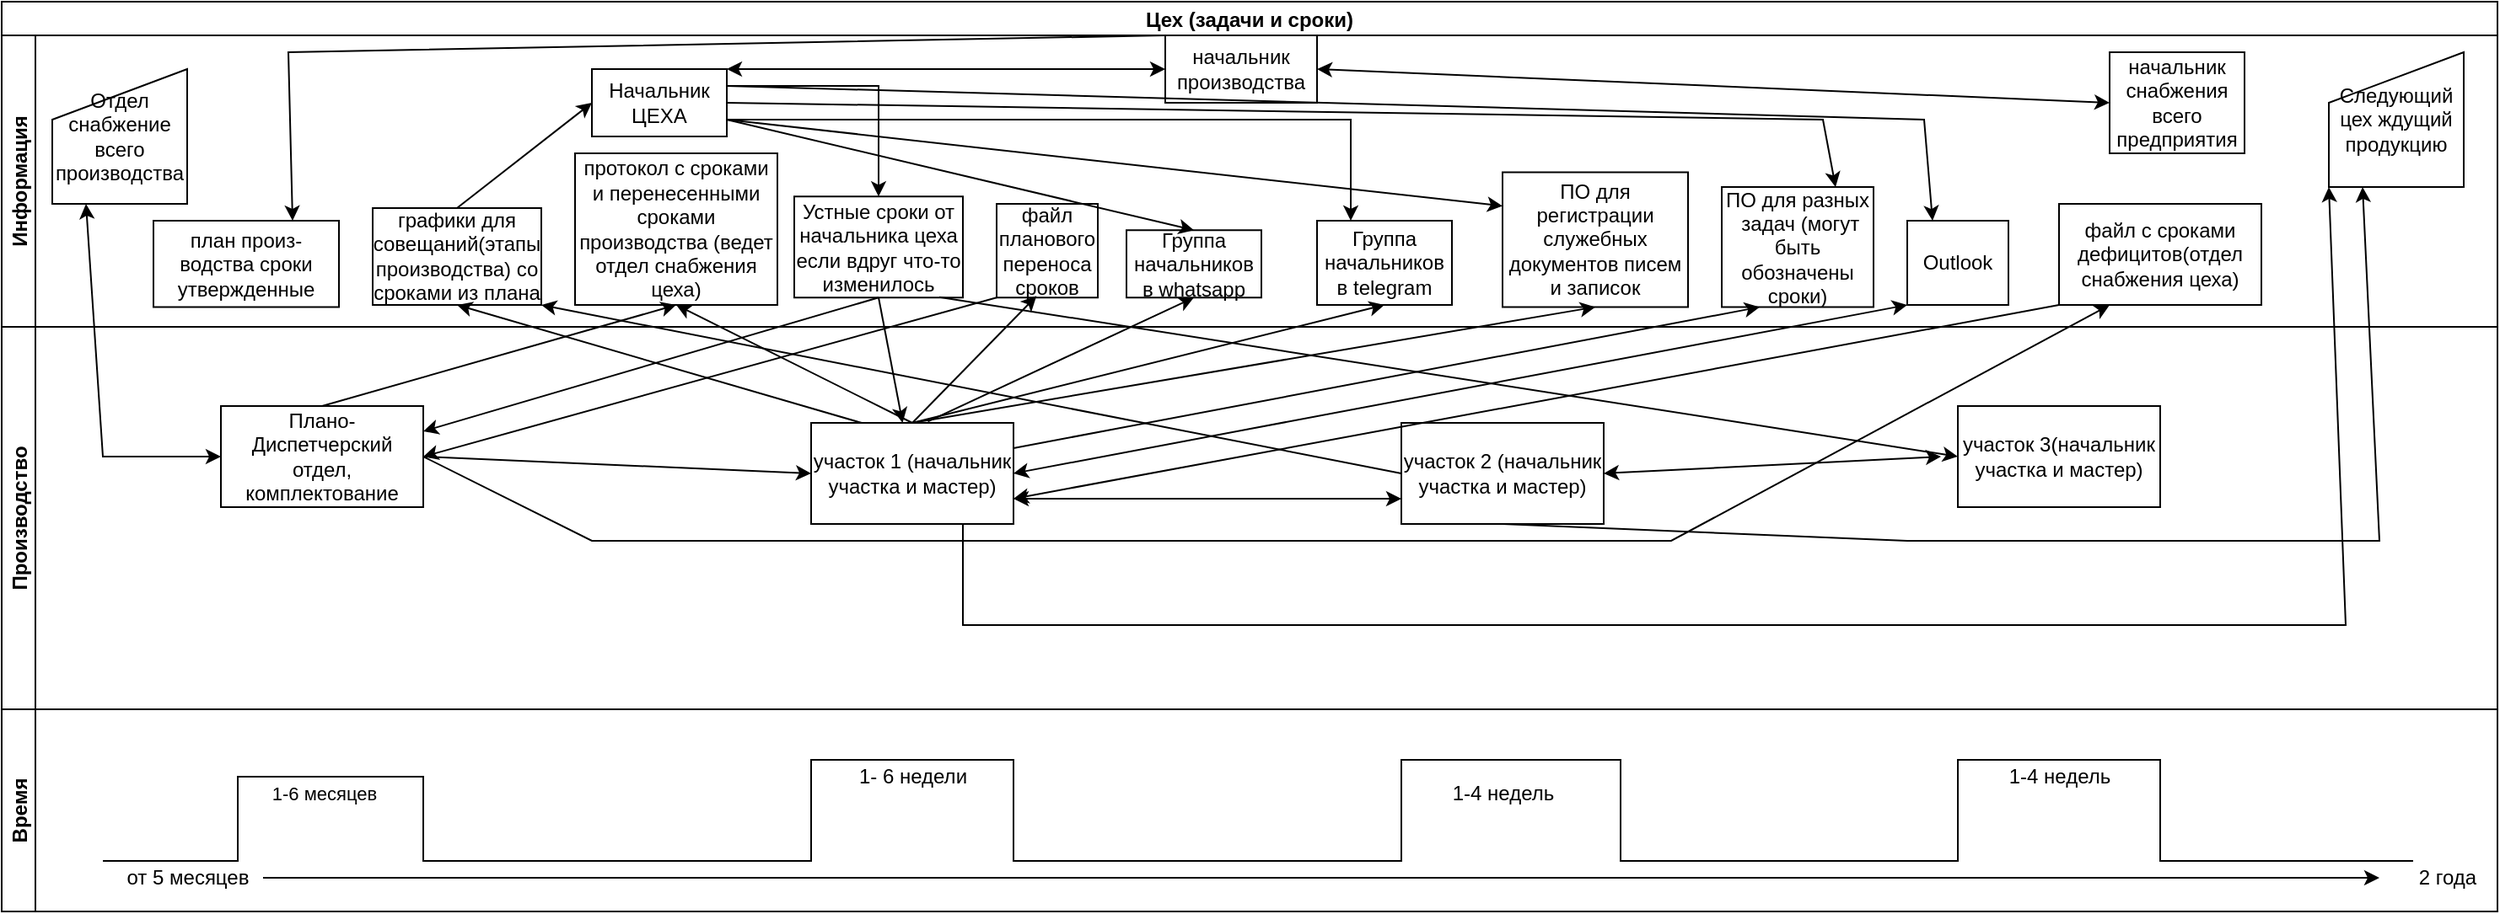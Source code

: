 <mxfile version="17.4.6" type="github">
  <diagram id="tR1u_3OOWVJKnfphH5a2" name="Страница 1">
    <mxGraphModel dx="2246" dy="1423" grid="1" gridSize="10" guides="1" tooltips="1" connect="1" arrows="1" fold="1" page="1" pageScale="1" pageWidth="1654" pageHeight="1169" math="0" shadow="0">
      <root>
        <mxCell id="0" />
        <mxCell id="1" parent="0" />
        <mxCell id="Y4DwhuNvhr9rGv9rrA2Q-1" value="Цех (задачи и сроки)" style="swimlane;childLayout=stackLayout;resizeParent=1;resizeParentMax=0;horizontal=1;startSize=20;horizontalStack=0;" vertex="1" parent="1">
          <mxGeometry x="80" y="50" width="1480" height="540" as="geometry" />
        </mxCell>
        <mxCell id="Y4DwhuNvhr9rGv9rrA2Q-2" value="Информация" style="swimlane;startSize=20;horizontal=0;" vertex="1" parent="Y4DwhuNvhr9rGv9rrA2Q-1">
          <mxGeometry y="20" width="1480" height="173" as="geometry" />
        </mxCell>
        <mxCell id="Y4DwhuNvhr9rGv9rrA2Q-6" value="Отдел снабжение всего производства" style="shape=manualInput;whiteSpace=wrap;html=1;" vertex="1" parent="Y4DwhuNvhr9rGv9rrA2Q-2">
          <mxGeometry x="30" y="20" width="80" height="80" as="geometry" />
        </mxCell>
        <mxCell id="Y4DwhuNvhr9rGv9rrA2Q-8" value="Начальник ЦЕХА" style="rounded=0;whiteSpace=wrap;html=1;" vertex="1" parent="Y4DwhuNvhr9rGv9rrA2Q-2">
          <mxGeometry x="350" y="20" width="80" height="40" as="geometry" />
        </mxCell>
        <mxCell id="Y4DwhuNvhr9rGv9rrA2Q-9" value="Следующий цех ждущий продукцию" style="shape=manualInput;whiteSpace=wrap;html=1;direction=east;" vertex="1" parent="Y4DwhuNvhr9rGv9rrA2Q-2">
          <mxGeometry x="1380" y="10" width="80" height="80" as="geometry" />
        </mxCell>
        <mxCell id="Y4DwhuNvhr9rGv9rrA2Q-11" value="графики для совещаний(этапы производства) со сроками из плана" style="rounded=0;whiteSpace=wrap;html=1;" vertex="1" parent="Y4DwhuNvhr9rGv9rrA2Q-2">
          <mxGeometry x="220" y="102.5" width="100" height="57.5" as="geometry" />
        </mxCell>
        <mxCell id="Y4DwhuNvhr9rGv9rrA2Q-12" value="протокол с сроками и перенесенными сроками производства (ведет отдел снабжения цеха)" style="rounded=0;whiteSpace=wrap;html=1;" vertex="1" parent="Y4DwhuNvhr9rGv9rrA2Q-2">
          <mxGeometry x="340" y="70" width="120" height="90" as="geometry" />
        </mxCell>
        <mxCell id="Y4DwhuNvhr9rGv9rrA2Q-13" value="Устные сроки от начальника цеха если вдруг что-то изменилось" style="rounded=0;whiteSpace=wrap;html=1;" vertex="1" parent="Y4DwhuNvhr9rGv9rrA2Q-2">
          <mxGeometry x="470" y="95.63" width="100" height="60" as="geometry" />
        </mxCell>
        <mxCell id="Y4DwhuNvhr9rGv9rrA2Q-14" value="файл планового переноса сроков" style="rounded=0;whiteSpace=wrap;html=1;" vertex="1" parent="Y4DwhuNvhr9rGv9rrA2Q-2">
          <mxGeometry x="590" y="100" width="60" height="55.63" as="geometry" />
        </mxCell>
        <mxCell id="Y4DwhuNvhr9rGv9rrA2Q-15" value="начальник снабжения всего предприятия" style="rounded=0;whiteSpace=wrap;html=1;" vertex="1" parent="Y4DwhuNvhr9rGv9rrA2Q-2">
          <mxGeometry x="1250" y="10" width="80" height="60" as="geometry" />
        </mxCell>
        <mxCell id="Y4DwhuNvhr9rGv9rrA2Q-16" value="план произ-водства сроки утвержденные" style="rounded=0;whiteSpace=wrap;html=1;" vertex="1" parent="Y4DwhuNvhr9rGv9rrA2Q-2">
          <mxGeometry x="90" y="110" width="110" height="51.25" as="geometry" />
        </mxCell>
        <mxCell id="Y4DwhuNvhr9rGv9rrA2Q-17" value="начальник производства" style="rounded=0;whiteSpace=wrap;html=1;" vertex="1" parent="Y4DwhuNvhr9rGv9rrA2Q-2">
          <mxGeometry x="690" width="90" height="40" as="geometry" />
        </mxCell>
        <mxCell id="Y4DwhuNvhr9rGv9rrA2Q-18" value="Группа начальников в whatsapp" style="rounded=0;whiteSpace=wrap;html=1;" vertex="1" parent="Y4DwhuNvhr9rGv9rrA2Q-2">
          <mxGeometry x="667" y="115.63" width="80" height="40" as="geometry" />
        </mxCell>
        <mxCell id="Y4DwhuNvhr9rGv9rrA2Q-19" value="&lt;span&gt;Группа начальников в telegram&lt;/span&gt;" style="rounded=0;whiteSpace=wrap;html=1;" vertex="1" parent="Y4DwhuNvhr9rGv9rrA2Q-2">
          <mxGeometry x="780" y="110" width="80" height="50" as="geometry" />
        </mxCell>
        <mxCell id="Y4DwhuNvhr9rGv9rrA2Q-20" value="ПО для регистрации служебных документов писем и записок" style="rounded=0;whiteSpace=wrap;html=1;" vertex="1" parent="Y4DwhuNvhr9rGv9rrA2Q-2">
          <mxGeometry x="890" y="81.25" width="110" height="80" as="geometry" />
        </mxCell>
        <mxCell id="Y4DwhuNvhr9rGv9rrA2Q-21" value="ПО для разных &amp;nbsp;задач (могут быть обозначены сроки)" style="rounded=0;whiteSpace=wrap;html=1;" vertex="1" parent="Y4DwhuNvhr9rGv9rrA2Q-2">
          <mxGeometry x="1020" y="90" width="90" height="71.25" as="geometry" />
        </mxCell>
        <mxCell id="Y4DwhuNvhr9rGv9rrA2Q-22" value="Outlook" style="rounded=0;whiteSpace=wrap;html=1;" vertex="1" parent="Y4DwhuNvhr9rGv9rrA2Q-2">
          <mxGeometry x="1130" y="110" width="60" height="50" as="geometry" />
        </mxCell>
        <mxCell id="Y4DwhuNvhr9rGv9rrA2Q-23" value="файл с сроками дефицитов(отдел снабжения цеха)" style="rounded=0;whiteSpace=wrap;html=1;" vertex="1" parent="Y4DwhuNvhr9rGv9rrA2Q-2">
          <mxGeometry x="1220" y="100" width="120" height="60" as="geometry" />
        </mxCell>
        <mxCell id="Y4DwhuNvhr9rGv9rrA2Q-39" value="" style="endArrow=classic;html=1;rounded=0;exitX=1;exitY=0.25;exitDx=0;exitDy=0;entryX=0.5;entryY=0;entryDx=0;entryDy=0;" edge="1" parent="Y4DwhuNvhr9rGv9rrA2Q-2" source="Y4DwhuNvhr9rGv9rrA2Q-8" target="Y4DwhuNvhr9rGv9rrA2Q-13">
          <mxGeometry width="50" height="50" relative="1" as="geometry">
            <mxPoint x="480" y="210" as="sourcePoint" />
            <mxPoint x="530" y="160" as="targetPoint" />
            <Array as="points">
              <mxPoint x="520" y="30" />
            </Array>
          </mxGeometry>
        </mxCell>
        <mxCell id="Y4DwhuNvhr9rGv9rrA2Q-40" value="" style="endArrow=classic;html=1;rounded=0;exitX=1;exitY=0.75;exitDx=0;exitDy=0;entryX=0.25;entryY=0;entryDx=0;entryDy=0;" edge="1" parent="Y4DwhuNvhr9rGv9rrA2Q-2" source="Y4DwhuNvhr9rGv9rrA2Q-8" target="Y4DwhuNvhr9rGv9rrA2Q-19">
          <mxGeometry width="50" height="50" relative="1" as="geometry">
            <mxPoint x="770" y="220" as="sourcePoint" />
            <mxPoint x="820" y="170" as="targetPoint" />
            <Array as="points">
              <mxPoint x="800" y="50" />
            </Array>
          </mxGeometry>
        </mxCell>
        <mxCell id="Y4DwhuNvhr9rGv9rrA2Q-43" value="" style="endArrow=classic;startArrow=classic;html=1;rounded=0;exitX=1;exitY=0;exitDx=0;exitDy=0;entryX=0;entryY=0.5;entryDx=0;entryDy=0;" edge="1" parent="Y4DwhuNvhr9rGv9rrA2Q-2" source="Y4DwhuNvhr9rGv9rrA2Q-8" target="Y4DwhuNvhr9rGv9rrA2Q-17">
          <mxGeometry width="50" height="50" relative="1" as="geometry">
            <mxPoint x="770" y="220" as="sourcePoint" />
            <mxPoint x="820" y="170" as="targetPoint" />
          </mxGeometry>
        </mxCell>
        <mxCell id="Y4DwhuNvhr9rGv9rrA2Q-44" value="" style="endArrow=classic;startArrow=classic;html=1;rounded=0;entryX=0;entryY=0.5;entryDx=0;entryDy=0;exitX=1;exitY=0.5;exitDx=0;exitDy=0;" edge="1" parent="Y4DwhuNvhr9rGv9rrA2Q-2" source="Y4DwhuNvhr9rGv9rrA2Q-17" target="Y4DwhuNvhr9rGv9rrA2Q-15">
          <mxGeometry width="50" height="50" relative="1" as="geometry">
            <mxPoint x="770" y="220" as="sourcePoint" />
            <mxPoint x="820" y="170" as="targetPoint" />
          </mxGeometry>
        </mxCell>
        <mxCell id="Y4DwhuNvhr9rGv9rrA2Q-50" value="" style="endArrow=classic;html=1;rounded=0;exitX=1;exitY=0.5;exitDx=0;exitDy=0;entryX=0.75;entryY=0;entryDx=0;entryDy=0;" edge="1" parent="Y4DwhuNvhr9rGv9rrA2Q-2" source="Y4DwhuNvhr9rGv9rrA2Q-8" target="Y4DwhuNvhr9rGv9rrA2Q-21">
          <mxGeometry width="50" height="50" relative="1" as="geometry">
            <mxPoint x="670" y="220" as="sourcePoint" />
            <mxPoint x="1060" y="100" as="targetPoint" />
            <Array as="points">
              <mxPoint x="1080" y="50" />
            </Array>
          </mxGeometry>
        </mxCell>
        <mxCell id="Y4DwhuNvhr9rGv9rrA2Q-51" value="" style="endArrow=classic;html=1;rounded=0;exitX=1;exitY=0.75;exitDx=0;exitDy=0;entryX=0;entryY=0.25;entryDx=0;entryDy=0;" edge="1" parent="Y4DwhuNvhr9rGv9rrA2Q-2" source="Y4DwhuNvhr9rGv9rrA2Q-8" target="Y4DwhuNvhr9rGv9rrA2Q-20">
          <mxGeometry width="50" height="50" relative="1" as="geometry">
            <mxPoint x="670" y="220" as="sourcePoint" />
            <mxPoint x="720" y="170" as="targetPoint" />
          </mxGeometry>
        </mxCell>
        <mxCell id="Y4DwhuNvhr9rGv9rrA2Q-52" value="" style="endArrow=classic;html=1;rounded=0;exitX=1;exitY=0.25;exitDx=0;exitDy=0;entryX=0.25;entryY=0;entryDx=0;entryDy=0;" edge="1" parent="Y4DwhuNvhr9rGv9rrA2Q-2" source="Y4DwhuNvhr9rGv9rrA2Q-8" target="Y4DwhuNvhr9rGv9rrA2Q-22">
          <mxGeometry width="50" height="50" relative="1" as="geometry">
            <mxPoint x="670" y="220" as="sourcePoint" />
            <mxPoint x="720" y="170" as="targetPoint" />
            <Array as="points">
              <mxPoint x="1140" y="50" />
            </Array>
          </mxGeometry>
        </mxCell>
        <mxCell id="Y4DwhuNvhr9rGv9rrA2Q-53" value="" style="endArrow=classic;html=1;rounded=0;exitX=1;exitY=0.75;exitDx=0;exitDy=0;entryX=0.5;entryY=0;entryDx=0;entryDy=0;" edge="1" parent="Y4DwhuNvhr9rGv9rrA2Q-2" source="Y4DwhuNvhr9rGv9rrA2Q-8" target="Y4DwhuNvhr9rGv9rrA2Q-18">
          <mxGeometry width="50" height="50" relative="1" as="geometry">
            <mxPoint x="670" y="220" as="sourcePoint" />
            <mxPoint x="720" y="170" as="targetPoint" />
          </mxGeometry>
        </mxCell>
        <mxCell id="Y4DwhuNvhr9rGv9rrA2Q-55" value="" style="endArrow=classic;html=1;rounded=0;exitX=0.5;exitY=0;exitDx=0;exitDy=0;entryX=0;entryY=0.5;entryDx=0;entryDy=0;" edge="1" parent="Y4DwhuNvhr9rGv9rrA2Q-2" source="Y4DwhuNvhr9rGv9rrA2Q-11" target="Y4DwhuNvhr9rGv9rrA2Q-8">
          <mxGeometry width="50" height="50" relative="1" as="geometry">
            <mxPoint x="670" y="220" as="sourcePoint" />
            <mxPoint x="270" y="30" as="targetPoint" />
          </mxGeometry>
        </mxCell>
        <mxCell id="Y4DwhuNvhr9rGv9rrA2Q-59" value="" style="endArrow=classic;html=1;rounded=0;exitX=0;exitY=0;exitDx=0;exitDy=0;entryX=0.75;entryY=0;entryDx=0;entryDy=0;" edge="1" parent="Y4DwhuNvhr9rGv9rrA2Q-2" source="Y4DwhuNvhr9rGv9rrA2Q-17" target="Y4DwhuNvhr9rGv9rrA2Q-16">
          <mxGeometry width="50" height="50" relative="1" as="geometry">
            <mxPoint x="670" y="20" as="sourcePoint" />
            <mxPoint x="530" y="240" as="targetPoint" />
            <Array as="points">
              <mxPoint x="170" y="10" />
            </Array>
          </mxGeometry>
        </mxCell>
        <mxCell id="Y4DwhuNvhr9rGv9rrA2Q-3" value="Производство" style="swimlane;startSize=20;horizontal=0;" vertex="1" parent="Y4DwhuNvhr9rGv9rrA2Q-1">
          <mxGeometry y="193" width="1480" height="227" as="geometry" />
        </mxCell>
        <mxCell id="Y4DwhuNvhr9rGv9rrA2Q-24" value="Плано-Диспетчерский отдел, комплектование" style="rounded=0;whiteSpace=wrap;html=1;" vertex="1" parent="Y4DwhuNvhr9rGv9rrA2Q-3">
          <mxGeometry x="130" y="47" width="120" height="60" as="geometry" />
        </mxCell>
        <mxCell id="Y4DwhuNvhr9rGv9rrA2Q-25" value="участок 1 (начальник участка и мастер)" style="rounded=0;whiteSpace=wrap;html=1;" vertex="1" parent="Y4DwhuNvhr9rGv9rrA2Q-3">
          <mxGeometry x="480" y="57" width="120" height="60" as="geometry" />
        </mxCell>
        <mxCell id="Y4DwhuNvhr9rGv9rrA2Q-26" value="участок 2 (начальник участка и мастер)" style="rounded=0;whiteSpace=wrap;html=1;" vertex="1" parent="Y4DwhuNvhr9rGv9rrA2Q-3">
          <mxGeometry x="830" y="57" width="120" height="60" as="geometry" />
        </mxCell>
        <mxCell id="Y4DwhuNvhr9rGv9rrA2Q-27" value="участок 3(начальник участка и мастер)" style="rounded=0;whiteSpace=wrap;html=1;" vertex="1" parent="Y4DwhuNvhr9rGv9rrA2Q-3">
          <mxGeometry x="1160" y="47" width="120" height="60" as="geometry" />
        </mxCell>
        <mxCell id="Y4DwhuNvhr9rGv9rrA2Q-63" value="" style="endArrow=classic;startArrow=classic;html=1;rounded=0;exitX=1;exitY=0.75;exitDx=0;exitDy=0;entryX=0;entryY=0.75;entryDx=0;entryDy=0;" edge="1" parent="Y4DwhuNvhr9rGv9rrA2Q-3" source="Y4DwhuNvhr9rGv9rrA2Q-25" target="Y4DwhuNvhr9rGv9rrA2Q-26">
          <mxGeometry width="50" height="50" relative="1" as="geometry">
            <mxPoint x="920" y="147" as="sourcePoint" />
            <mxPoint x="970" y="97" as="targetPoint" />
          </mxGeometry>
        </mxCell>
        <mxCell id="Y4DwhuNvhr9rGv9rrA2Q-64" value="" style="endArrow=classic;html=1;rounded=0;exitX=1;exitY=0.5;exitDx=0;exitDy=0;entryX=0;entryY=0.5;entryDx=0;entryDy=0;" edge="1" parent="Y4DwhuNvhr9rGv9rrA2Q-3" source="Y4DwhuNvhr9rGv9rrA2Q-24" target="Y4DwhuNvhr9rGv9rrA2Q-25">
          <mxGeometry width="50" height="50" relative="1" as="geometry">
            <mxPoint x="600" y="117" as="sourcePoint" />
            <mxPoint x="650" y="67" as="targetPoint" />
          </mxGeometry>
        </mxCell>
        <mxCell id="Y4DwhuNvhr9rGv9rrA2Q-4" value="Время" style="swimlane;startSize=20;horizontal=0;" vertex="1" parent="Y4DwhuNvhr9rGv9rrA2Q-1">
          <mxGeometry y="420" width="1480" height="120" as="geometry" />
        </mxCell>
        <mxCell id="Y4DwhuNvhr9rGv9rrA2Q-69" value="1- 6 недели" style="text;html=1;align=center;verticalAlign=middle;resizable=0;points=[];autosize=1;strokeColor=none;fillColor=none;" vertex="1" parent="Y4DwhuNvhr9rGv9rrA2Q-4">
          <mxGeometry x="500" y="30" width="80" height="20" as="geometry" />
        </mxCell>
        <mxCell id="Y4DwhuNvhr9rGv9rrA2Q-70" value="1-4 недель" style="text;html=1;align=center;verticalAlign=middle;resizable=0;points=[];autosize=1;strokeColor=none;fillColor=none;" vertex="1" parent="Y4DwhuNvhr9rGv9rrA2Q-4">
          <mxGeometry x="850" y="40" width="80" height="20" as="geometry" />
        </mxCell>
        <mxCell id="Y4DwhuNvhr9rGv9rrA2Q-71" value="1-4 недель" style="text;html=1;align=center;verticalAlign=middle;resizable=0;points=[];autosize=1;strokeColor=none;fillColor=none;" vertex="1" parent="Y4DwhuNvhr9rGv9rrA2Q-4">
          <mxGeometry x="1180" y="30" width="80" height="20" as="geometry" />
        </mxCell>
        <mxCell id="Y4DwhuNvhr9rGv9rrA2Q-29" value="" style="endArrow=classic;html=1;rounded=0;exitX=0.5;exitY=0;exitDx=0;exitDy=0;entryX=0.394;entryY=0.983;entryDx=0;entryDy=0;entryPerimeter=0;" edge="1" parent="Y4DwhuNvhr9rGv9rrA2Q-1" source="Y4DwhuNvhr9rGv9rrA2Q-25" target="Y4DwhuNvhr9rGv9rrA2Q-14">
          <mxGeometry width="50" height="50" relative="1" as="geometry">
            <mxPoint x="660" y="60" as="sourcePoint" />
            <mxPoint x="710" y="10" as="targetPoint" />
          </mxGeometry>
        </mxCell>
        <mxCell id="Y4DwhuNvhr9rGv9rrA2Q-31" value="" style="endArrow=classic;html=1;rounded=0;exitX=0.577;exitY=-0.013;exitDx=0;exitDy=0;exitPerimeter=0;entryX=0.5;entryY=1;entryDx=0;entryDy=0;" edge="1" parent="Y4DwhuNvhr9rGv9rrA2Q-1" source="Y4DwhuNvhr9rGv9rrA2Q-25" target="Y4DwhuNvhr9rGv9rrA2Q-18">
          <mxGeometry width="50" height="50" relative="1" as="geometry">
            <mxPoint x="660" y="60" as="sourcePoint" />
            <mxPoint x="710" y="10" as="targetPoint" />
          </mxGeometry>
        </mxCell>
        <mxCell id="Y4DwhuNvhr9rGv9rrA2Q-32" value="" style="endArrow=classic;html=1;rounded=0;exitX=0.5;exitY=0;exitDx=0;exitDy=0;entryX=0.5;entryY=1;entryDx=0;entryDy=0;" edge="1" parent="Y4DwhuNvhr9rGv9rrA2Q-1" source="Y4DwhuNvhr9rGv9rrA2Q-25" target="Y4DwhuNvhr9rGv9rrA2Q-19">
          <mxGeometry width="50" height="50" relative="1" as="geometry">
            <mxPoint x="660" y="60" as="sourcePoint" />
            <mxPoint x="710" y="10" as="targetPoint" />
          </mxGeometry>
        </mxCell>
        <mxCell id="Y4DwhuNvhr9rGv9rrA2Q-33" value="" style="endArrow=classic;html=1;rounded=0;exitX=0.5;exitY=0;exitDx=0;exitDy=0;entryX=0.5;entryY=1;entryDx=0;entryDy=0;" edge="1" parent="Y4DwhuNvhr9rGv9rrA2Q-1" source="Y4DwhuNvhr9rGv9rrA2Q-25" target="Y4DwhuNvhr9rGv9rrA2Q-20">
          <mxGeometry width="50" height="50" relative="1" as="geometry">
            <mxPoint x="660" y="60" as="sourcePoint" />
            <mxPoint x="710" y="10" as="targetPoint" />
          </mxGeometry>
        </mxCell>
        <mxCell id="Y4DwhuNvhr9rGv9rrA2Q-34" value="" style="endArrow=classic;html=1;rounded=0;exitX=0.5;exitY=0;exitDx=0;exitDy=0;entryX=0.5;entryY=1;entryDx=0;entryDy=0;" edge="1" parent="Y4DwhuNvhr9rGv9rrA2Q-1" source="Y4DwhuNvhr9rGv9rrA2Q-24" target="Y4DwhuNvhr9rGv9rrA2Q-12">
          <mxGeometry width="50" height="50" relative="1" as="geometry">
            <mxPoint x="300" y="210" as="sourcePoint" />
            <mxPoint x="350" y="160" as="targetPoint" />
          </mxGeometry>
        </mxCell>
        <mxCell id="Y4DwhuNvhr9rGv9rrA2Q-36" value="" style="endArrow=classic;html=1;rounded=0;exitX=1;exitY=0.5;exitDx=0;exitDy=0;entryX=0.25;entryY=1;entryDx=0;entryDy=0;" edge="1" parent="Y4DwhuNvhr9rGv9rrA2Q-1" source="Y4DwhuNvhr9rGv9rrA2Q-24" target="Y4DwhuNvhr9rGv9rrA2Q-23">
          <mxGeometry width="50" height="50" relative="1" as="geometry">
            <mxPoint x="300" y="210" as="sourcePoint" />
            <mxPoint x="350" y="160" as="targetPoint" />
            <Array as="points">
              <mxPoint x="350" y="320" />
              <mxPoint x="990" y="320" />
            </Array>
          </mxGeometry>
        </mxCell>
        <mxCell id="Y4DwhuNvhr9rGv9rrA2Q-37" value="" style="endArrow=classic;html=1;rounded=0;exitX=1;exitY=0.25;exitDx=0;exitDy=0;entryX=0.25;entryY=1;entryDx=0;entryDy=0;" edge="1" parent="Y4DwhuNvhr9rGv9rrA2Q-1" source="Y4DwhuNvhr9rGv9rrA2Q-25" target="Y4DwhuNvhr9rGv9rrA2Q-21">
          <mxGeometry width="50" height="50" relative="1" as="geometry">
            <mxPoint x="730" y="230" as="sourcePoint" />
            <mxPoint x="780" y="180" as="targetPoint" />
          </mxGeometry>
        </mxCell>
        <mxCell id="Y4DwhuNvhr9rGv9rrA2Q-45" value="" style="endArrow=classic;html=1;rounded=0;exitX=0.5;exitY=0;exitDx=0;exitDy=0;entryX=0.5;entryY=1;entryDx=0;entryDy=0;" edge="1" parent="Y4DwhuNvhr9rGv9rrA2Q-1" source="Y4DwhuNvhr9rGv9rrA2Q-25" target="Y4DwhuNvhr9rGv9rrA2Q-12">
          <mxGeometry width="50" height="50" relative="1" as="geometry">
            <mxPoint x="590" y="240" as="sourcePoint" />
            <mxPoint x="640" y="190" as="targetPoint" />
          </mxGeometry>
        </mxCell>
        <mxCell id="Y4DwhuNvhr9rGv9rrA2Q-46" value="" style="endArrow=classic;html=1;rounded=0;exitX=0.5;exitY=1;exitDx=0;exitDy=0;" edge="1" parent="Y4DwhuNvhr9rGv9rrA2Q-1" source="Y4DwhuNvhr9rGv9rrA2Q-13" target="Y4DwhuNvhr9rGv9rrA2Q-25">
          <mxGeometry width="50" height="50" relative="1" as="geometry">
            <mxPoint x="590" y="240" as="sourcePoint" />
            <mxPoint x="550" y="250" as="targetPoint" />
          </mxGeometry>
        </mxCell>
        <mxCell id="Y4DwhuNvhr9rGv9rrA2Q-47" value="" style="endArrow=classic;html=1;rounded=0;exitX=0.5;exitY=1;exitDx=0;exitDy=0;entryX=1;entryY=0.25;entryDx=0;entryDy=0;" edge="1" parent="Y4DwhuNvhr9rGv9rrA2Q-1" source="Y4DwhuNvhr9rGv9rrA2Q-13" target="Y4DwhuNvhr9rGv9rrA2Q-24">
          <mxGeometry width="50" height="50" relative="1" as="geometry">
            <mxPoint x="590" y="240" as="sourcePoint" />
            <mxPoint x="640" y="190" as="targetPoint" />
          </mxGeometry>
        </mxCell>
        <mxCell id="Y4DwhuNvhr9rGv9rrA2Q-49" value="" style="endArrow=classic;html=1;rounded=0;exitX=0.86;exitY=0.995;exitDx=0;exitDy=0;exitPerimeter=0;entryX=0;entryY=0.5;entryDx=0;entryDy=0;" edge="1" parent="Y4DwhuNvhr9rGv9rrA2Q-1" source="Y4DwhuNvhr9rGv9rrA2Q-13" target="Y4DwhuNvhr9rGv9rrA2Q-27">
          <mxGeometry width="50" height="50" relative="1" as="geometry">
            <mxPoint x="590" y="240" as="sourcePoint" />
            <mxPoint x="640" y="190" as="targetPoint" />
          </mxGeometry>
        </mxCell>
        <mxCell id="Y4DwhuNvhr9rGv9rrA2Q-54" value="" style="endArrow=classic;html=1;rounded=0;exitX=0;exitY=1;exitDx=0;exitDy=0;entryX=1;entryY=0.5;entryDx=0;entryDy=0;" edge="1" parent="Y4DwhuNvhr9rGv9rrA2Q-1" source="Y4DwhuNvhr9rGv9rrA2Q-14" target="Y4DwhuNvhr9rGv9rrA2Q-24">
          <mxGeometry width="50" height="50" relative="1" as="geometry">
            <mxPoint x="670" y="240" as="sourcePoint" />
            <mxPoint x="720" y="190" as="targetPoint" />
          </mxGeometry>
        </mxCell>
        <mxCell id="Y4DwhuNvhr9rGv9rrA2Q-56" value="" style="endArrow=classic;html=1;rounded=0;exitX=0.25;exitY=0;exitDx=0;exitDy=0;entryX=0.5;entryY=1;entryDx=0;entryDy=0;" edge="1" parent="Y4DwhuNvhr9rGv9rrA2Q-1" source="Y4DwhuNvhr9rGv9rrA2Q-25" target="Y4DwhuNvhr9rGv9rrA2Q-11">
          <mxGeometry width="50" height="50" relative="1" as="geometry">
            <mxPoint x="670" y="240" as="sourcePoint" />
            <mxPoint x="720" y="190" as="targetPoint" />
          </mxGeometry>
        </mxCell>
        <mxCell id="Y4DwhuNvhr9rGv9rrA2Q-57" value="" style="endArrow=classic;html=1;rounded=0;exitX=0;exitY=1;exitDx=0;exitDy=0;entryX=1;entryY=0.75;entryDx=0;entryDy=0;" edge="1" parent="Y4DwhuNvhr9rGv9rrA2Q-1" source="Y4DwhuNvhr9rGv9rrA2Q-23" target="Y4DwhuNvhr9rGv9rrA2Q-25">
          <mxGeometry width="50" height="50" relative="1" as="geometry">
            <mxPoint x="880" y="250" as="sourcePoint" />
            <mxPoint x="930" y="200" as="targetPoint" />
          </mxGeometry>
        </mxCell>
        <mxCell id="Y4DwhuNvhr9rGv9rrA2Q-58" value="" style="endArrow=classic;startArrow=classic;html=1;rounded=0;entryX=0;entryY=1;entryDx=0;entryDy=0;exitX=1;exitY=0.5;exitDx=0;exitDy=0;" edge="1" parent="Y4DwhuNvhr9rGv9rrA2Q-1" source="Y4DwhuNvhr9rGv9rrA2Q-25" target="Y4DwhuNvhr9rGv9rrA2Q-22">
          <mxGeometry width="50" height="50" relative="1" as="geometry">
            <mxPoint x="1000" y="300" as="sourcePoint" />
            <mxPoint x="1050" y="250" as="targetPoint" />
          </mxGeometry>
        </mxCell>
        <mxCell id="Y4DwhuNvhr9rGv9rrA2Q-60" value="" style="endArrow=classic;startArrow=classic;html=1;rounded=0;exitX=0.25;exitY=1;exitDx=0;exitDy=0;" edge="1" parent="Y4DwhuNvhr9rGv9rrA2Q-1" source="Y4DwhuNvhr9rGv9rrA2Q-6" target="Y4DwhuNvhr9rGv9rrA2Q-24">
          <mxGeometry width="50" height="50" relative="1" as="geometry">
            <mxPoint x="520" y="320" as="sourcePoint" />
            <mxPoint x="570" y="270" as="targetPoint" />
            <Array as="points">
              <mxPoint x="60" y="270" />
            </Array>
          </mxGeometry>
        </mxCell>
        <mxCell id="Y4DwhuNvhr9rGv9rrA2Q-61" value="" style="endArrow=classic;html=1;rounded=0;exitX=0.5;exitY=1;exitDx=0;exitDy=0;entryX=0.25;entryY=1;entryDx=0;entryDy=0;" edge="1" parent="Y4DwhuNvhr9rGv9rrA2Q-1" source="Y4DwhuNvhr9rGv9rrA2Q-26" target="Y4DwhuNvhr9rGv9rrA2Q-9">
          <mxGeometry width="50" height="50" relative="1" as="geometry">
            <mxPoint x="920" y="340" as="sourcePoint" />
            <mxPoint x="970" y="290" as="targetPoint" />
            <Array as="points">
              <mxPoint x="1130" y="320" />
              <mxPoint x="1410" y="320" />
            </Array>
          </mxGeometry>
        </mxCell>
        <mxCell id="Y4DwhuNvhr9rGv9rrA2Q-65" value="" style="endArrow=classic;html=1;rounded=0;exitX=0.75;exitY=1;exitDx=0;exitDy=0;entryX=0;entryY=1;entryDx=0;entryDy=0;" edge="1" parent="Y4DwhuNvhr9rGv9rrA2Q-1" source="Y4DwhuNvhr9rGv9rrA2Q-25" target="Y4DwhuNvhr9rGv9rrA2Q-9">
          <mxGeometry width="50" height="50" relative="1" as="geometry">
            <mxPoint x="950" y="320" as="sourcePoint" />
            <mxPoint x="1000" y="270" as="targetPoint" />
            <Array as="points">
              <mxPoint x="570" y="370" />
              <mxPoint x="970" y="370" />
              <mxPoint x="1390" y="370" />
            </Array>
          </mxGeometry>
        </mxCell>
        <mxCell id="Y4DwhuNvhr9rGv9rrA2Q-66" value="" style="endArrow=classic;html=1;rounded=0;exitX=0;exitY=0.5;exitDx=0;exitDy=0;entryX=1;entryY=1;entryDx=0;entryDy=0;" edge="1" parent="Y4DwhuNvhr9rGv9rrA2Q-1" source="Y4DwhuNvhr9rGv9rrA2Q-26" target="Y4DwhuNvhr9rGv9rrA2Q-11">
          <mxGeometry width="50" height="50" relative="1" as="geometry">
            <mxPoint x="520" y="320" as="sourcePoint" />
            <mxPoint x="570" y="270" as="targetPoint" />
          </mxGeometry>
        </mxCell>
        <mxCell id="Y4DwhuNvhr9rGv9rrA2Q-62" value="" style="endArrow=classic;startArrow=classic;html=1;rounded=0;exitX=1;exitY=0.5;exitDx=0;exitDy=0;" edge="1" parent="1" source="Y4DwhuNvhr9rGv9rrA2Q-26">
          <mxGeometry width="50" height="50" relative="1" as="geometry">
            <mxPoint x="1000" y="390" as="sourcePoint" />
            <mxPoint x="1230" y="320" as="targetPoint" />
          </mxGeometry>
        </mxCell>
        <mxCell id="Y4DwhuNvhr9rGv9rrA2Q-67" value="" style="endArrow=none;html=1;rounded=0;" edge="1" parent="1">
          <mxGeometry width="50" height="50" relative="1" as="geometry">
            <mxPoint x="140" y="560" as="sourcePoint" />
            <mxPoint x="1510" y="560" as="targetPoint" />
            <Array as="points">
              <mxPoint x="220" y="560" />
              <mxPoint x="220" y="510" />
              <mxPoint x="330" y="510" />
              <mxPoint x="330" y="560" />
              <mxPoint x="560" y="560" />
              <mxPoint x="560" y="500" />
              <mxPoint x="680" y="500" />
              <mxPoint x="680" y="560" />
              <mxPoint x="910" y="560" />
              <mxPoint x="910" y="500" />
              <mxPoint x="1040" y="500" />
              <mxPoint x="1040" y="560" />
              <mxPoint x="1240" y="560" />
              <mxPoint x="1240" y="500" />
              <mxPoint x="1360" y="500" />
              <mxPoint x="1360" y="560" />
            </Array>
          </mxGeometry>
        </mxCell>
        <mxCell id="Y4DwhuNvhr9rGv9rrA2Q-68" value="1-6 месяцев" style="edgeLabel;html=1;align=center;verticalAlign=middle;resizable=0;points=[];" vertex="1" connectable="0" parent="Y4DwhuNvhr9rGv9rrA2Q-67">
          <mxGeometry x="-0.807" y="-10" relative="1" as="geometry">
            <mxPoint x="4" as="offset" />
          </mxGeometry>
        </mxCell>
        <mxCell id="Y4DwhuNvhr9rGv9rrA2Q-74" style="edgeStyle=orthogonalEdgeStyle;rounded=0;orthogonalLoop=1;jettySize=auto;html=1;" edge="1" parent="1" source="Y4DwhuNvhr9rGv9rrA2Q-73">
          <mxGeometry relative="1" as="geometry">
            <mxPoint x="1490" y="570" as="targetPoint" />
          </mxGeometry>
        </mxCell>
        <mxCell id="Y4DwhuNvhr9rGv9rrA2Q-73" value="от 5 месяцев" style="text;html=1;align=center;verticalAlign=middle;resizable=0;points=[];autosize=1;strokeColor=none;fillColor=none;" vertex="1" parent="1">
          <mxGeometry x="145" y="560" width="90" height="20" as="geometry" />
        </mxCell>
        <mxCell id="Y4DwhuNvhr9rGv9rrA2Q-75" value="2 года" style="text;html=1;align=center;verticalAlign=middle;resizable=0;points=[];autosize=1;strokeColor=none;fillColor=none;" vertex="1" parent="1">
          <mxGeometry x="1505" y="560" width="50" height="20" as="geometry" />
        </mxCell>
      </root>
    </mxGraphModel>
  </diagram>
</mxfile>
